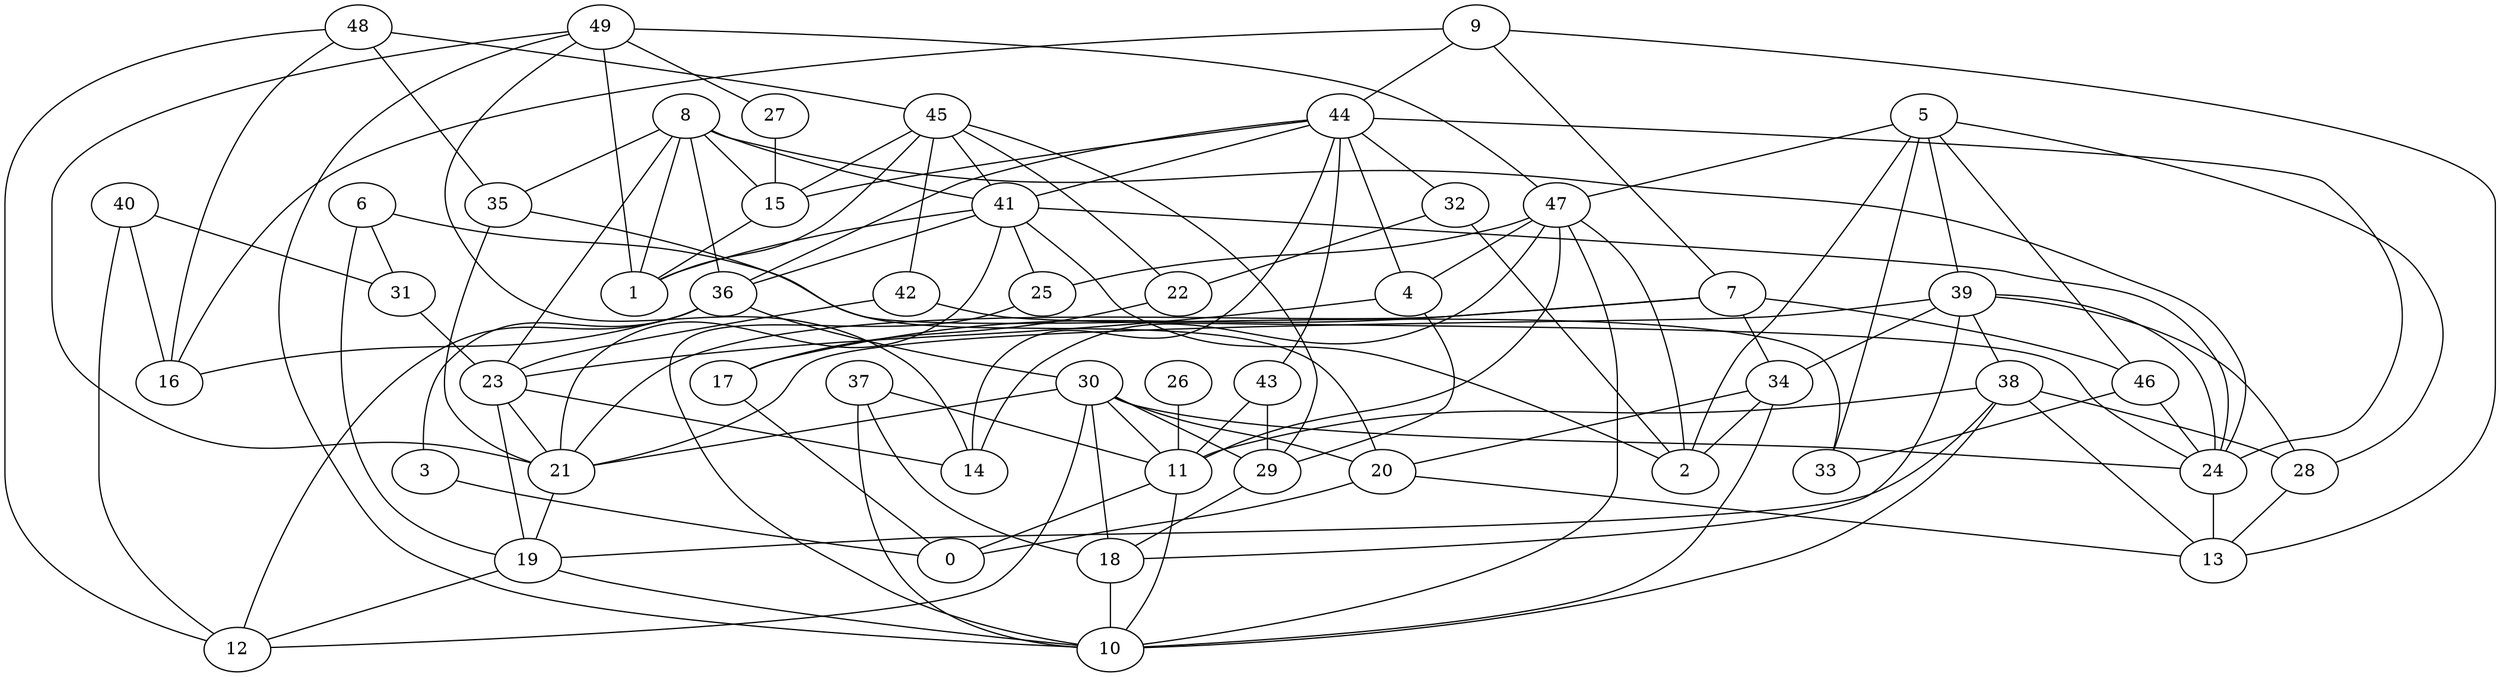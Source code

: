 digraph GG_graph {

subgraph G_graph {
edge [color = black]
"20" -> "0" [dir = none]
"48" -> "35" [dir = none]
"9" -> "16" [dir = none]
"9" -> "13" [dir = none]
"22" -> "17" [dir = none]
"27" -> "15" [dir = none]
"19" -> "12" [dir = none]
"40" -> "31" [dir = none]
"40" -> "12" [dir = none]
"47" -> "25" [dir = none]
"26" -> "11" [dir = none]
"32" -> "22" [dir = none]
"32" -> "2" [dir = none]
"36" -> "3" [dir = none]
"36" -> "30" [dir = none]
"41" -> "2" [dir = none]
"41" -> "1" [dir = none]
"41" -> "25" [dir = none]
"41" -> "24" [dir = none]
"49" -> "27" [dir = none]
"42" -> "23" [dir = none]
"21" -> "19" [dir = none]
"24" -> "13" [dir = none]
"44" -> "14" [dir = none]
"44" -> "43" [dir = none]
"44" -> "4" [dir = none]
"44" -> "24" [dir = none]
"25" -> "10" [dir = none]
"11" -> "10" [dir = none]
"39" -> "34" [dir = none]
"39" -> "38" [dir = none]
"39" -> "21" [dir = none]
"8" -> "35" [dir = none]
"8" -> "15" [dir = none]
"8" -> "36" [dir = none]
"37" -> "18" [dir = none]
"7" -> "21" [dir = none]
"46" -> "33" [dir = none]
"6" -> "19" [dir = none]
"30" -> "18" [dir = none]
"30" -> "21" [dir = none]
"30" -> "24" [dir = none]
"45" -> "29" [dir = none]
"45" -> "42" [dir = none]
"45" -> "41" [dir = none]
"3" -> "0" [dir = none]
"5" -> "28" [dir = none]
"5" -> "46" [dir = none]
"5" -> "2" [dir = none]
"41" -> "36" [dir = none]
"5" -> "33" [dir = none]
"39" -> "28" [dir = none]
"41" -> "21" [dir = none]
"9" -> "44" [dir = none]
"9" -> "7" [dir = none]
"8" -> "1" [dir = none]
"4" -> "29" [dir = none]
"38" -> "10" [dir = none]
"37" -> "11" [dir = none]
"45" -> "1" [dir = none]
"30" -> "12" [dir = none]
"38" -> "28" [dir = none]
"43" -> "11" [dir = none]
"23" -> "14" [dir = none]
"40" -> "16" [dir = none]
"36" -> "16" [dir = none]
"34" -> "20" [dir = none]
"8" -> "41" [dir = none]
"11" -> "0" [dir = none]
"34" -> "10" [dir = none]
"23" -> "21" [dir = none]
"47" -> "10" [dir = none]
"8" -> "23" [dir = none]
"35" -> "21" [dir = none]
"6" -> "31" [dir = none]
"49" -> "21" [dir = none]
"7" -> "17" [dir = none]
"38" -> "11" [dir = none]
"48" -> "12" [dir = none]
"49" -> "10" [dir = none]
"7" -> "46" [dir = none]
"44" -> "32" [dir = none]
"47" -> "11" [dir = none]
"34" -> "2" [dir = none]
"31" -> "23" [dir = none]
"42" -> "24" [dir = none]
"30" -> "20" [dir = none]
"8" -> "24" [dir = none]
"29" -> "18" [dir = none]
"28" -> "13" [dir = none]
"38" -> "19" [dir = none]
"19" -> "10" [dir = none]
"48" -> "45" [dir = none]
"18" -> "10" [dir = none]
"7" -> "34" [dir = none]
"39" -> "24" [dir = none]
"44" -> "36" [dir = none]
"45" -> "15" [dir = none]
"35" -> "20" [dir = none]
"30" -> "11" [dir = none]
"47" -> "4" [dir = none]
"5" -> "39" [dir = none]
"5" -> "47" [dir = none]
"47" -> "2" [dir = none]
"44" -> "15" [dir = none]
"23" -> "19" [dir = none]
"48" -> "16" [dir = none]
"49" -> "1" [dir = none]
"43" -> "29" [dir = none]
"39" -> "18" [dir = none]
"45" -> "22" [dir = none]
"4" -> "23" [dir = none]
"36" -> "12" [dir = none]
"15" -> "1" [dir = none]
"17" -> "0" [dir = none]
"47" -> "14" [dir = none]
"37" -> "10" [dir = none]
"20" -> "13" [dir = none]
"46" -> "24" [dir = none]
"44" -> "41" [dir = none]
"49" -> "47" [dir = none]
"30" -> "29" [dir = none]
"6" -> "33" [dir = none]
"49" -> "14" [dir = none]
"38" -> "13" [dir = none]
}

}
